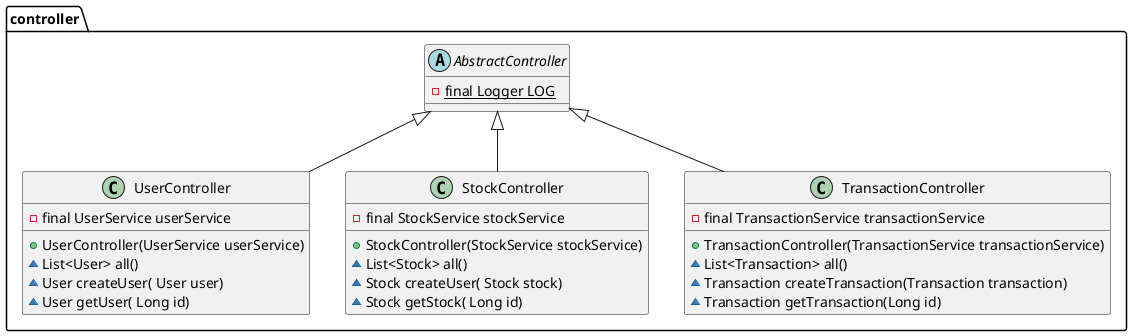@startuml

package controller {
    abstract class AbstractController {
        -{static} final Logger LOG
    }

    class UserController extends AbstractController {
        -final UserService userService
        +UserController(UserService userService)
        ~List<User> all()
        ~User createUser( User user)
        ~User getUser( Long id)
    }

    class StockController extends AbstractController {
        -final StockService stockService
        +StockController(StockService stockService)
        ~List<Stock> all()
        ~Stock createUser( Stock stock)
        ~Stock getStock( Long id)
    }

    class TransactionController extends AbstractController {
        -final TransactionService transactionService
        +TransactionController(TransactionService transactionService)
        ~List<Transaction> all()
        ~Transaction createTransaction(Transaction transaction)
        ~Transaction getTransaction(Long id)
    }
}

@enduml